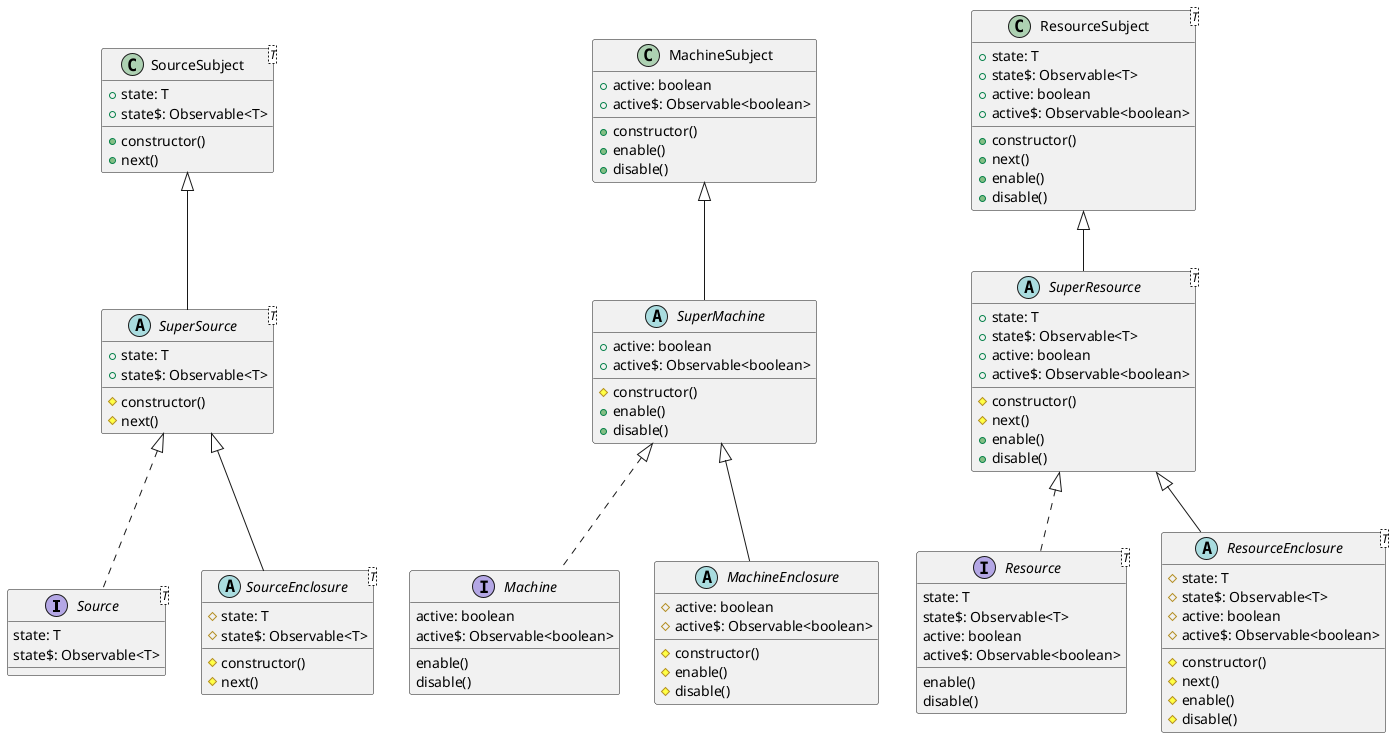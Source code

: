 @startuml Sources

' Source
interface Source<T> {
  state: T
  state$: Observable<T>
}

abstract class SourceEnclosure<T> {
  #state: T
  #state$: Observable<T>
  #constructor()
  #next()
}

SuperSource <|.. Source
SuperSource <|-- SourceEnclosure
abstract class SuperSource<T> {
  +state: T
  +state$: Observable<T>
  #constructor()
  #next()
}

SourceSubject <|-- SuperSource
class SourceSubject<T> {
  +state: T
  +state$: Observable<T>
  +constructor()
  +next()
}

' Machine
interface Machine {
  active: boolean
  active$: Observable<boolean>
  enable()
  disable()
}

abstract class MachineEnclosure {
  #active: boolean
  #active$: Observable<boolean>
  #constructor()
  #enable()
  #disable()
}

SuperMachine <|.. Machine
SuperMachine <|-- MachineEnclosure
abstract class SuperMachine {
  +active: boolean
  +active$: Observable<boolean>
  #constructor()
  +enable()
  +disable()
}

MachineSubject <|-- SuperMachine
class MachineSubject {
  +active: boolean
  +active$: Observable<boolean>
  +constructor()
  +enable()
  +disable()
}

' Resource
interface Resource<T> {
  state: T
  state$: Observable<T>
  active: boolean
  active$: Observable<boolean>
  enable()
  disable()
}

abstract class ResourceEnclosure<T> {
  #state: T
  #state$: Observable<T>
  #active: boolean
  #active$: Observable<boolean>
  #constructor()
  #next()
  #enable()
  #disable()
}

SuperResource <|.. Resource
SuperResource <|-- ResourceEnclosure
abstract class SuperResource<T> {
  +state: T
  +state$: Observable<T>
  +active: boolean
  +active$: Observable<boolean>
  #constructor()
  #next()
  +enable()
  +disable()
}

ResourceSubject <|-- SuperResource
class ResourceSubject<T> {
  +state: T
  +state$: Observable<T>
  +active: boolean
  +active$: Observable<boolean>
  +constructor()
  +next()
  +enable()
  +disable()
}

@enduml
